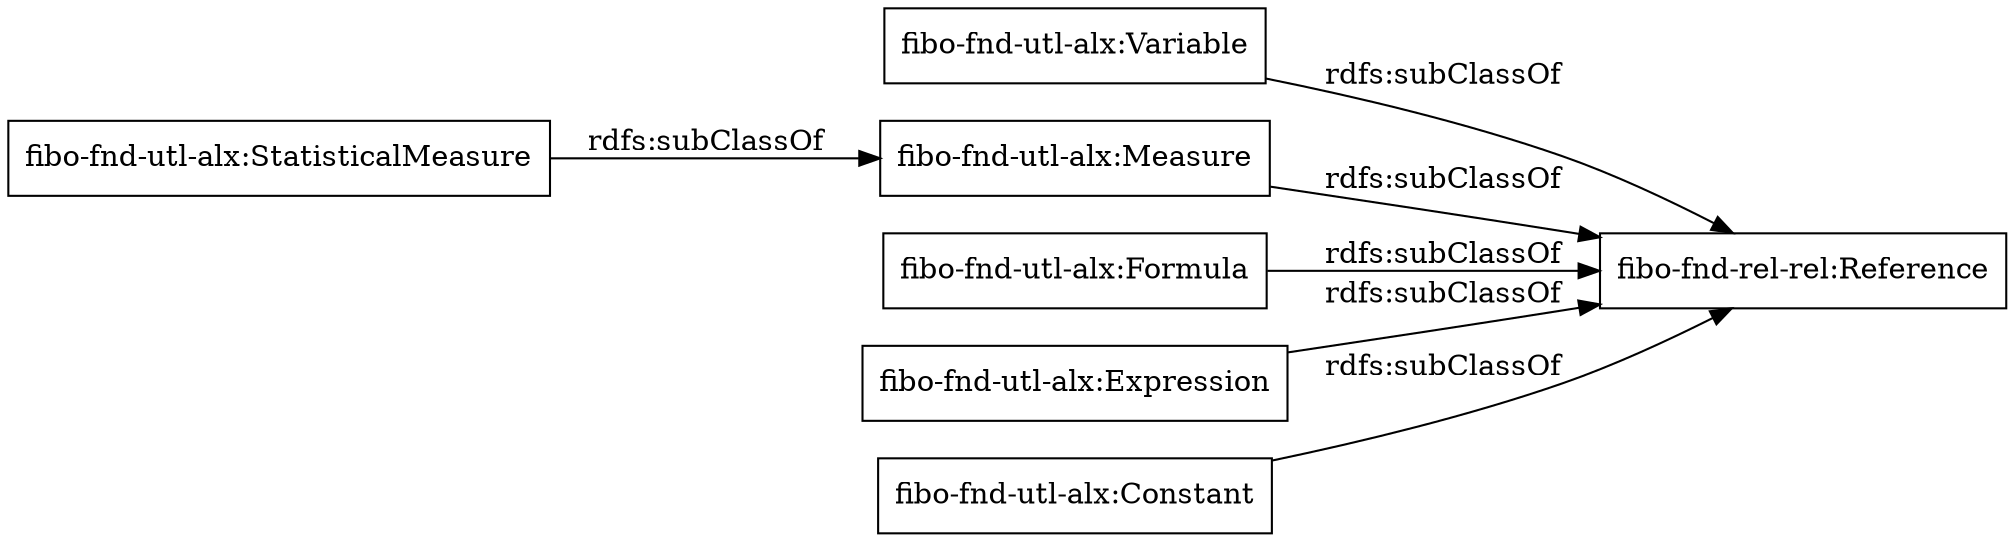 digraph ar2dtool_diagram { 
rankdir=LR;
size="1000"
node [shape = rectangle, color="black"]; "fibo-fnd-utl-alx:Variable" "fibo-fnd-utl-alx:StatisticalMeasure" "fibo-fnd-utl-alx:Measure" "fibo-fnd-utl-alx:Formula" "fibo-fnd-utl-alx:Expression" "fibo-fnd-utl-alx:Constant" ; /*classes style*/
	"fibo-fnd-utl-alx:StatisticalMeasure" -> "fibo-fnd-utl-alx:Measure" [ label = "rdfs:subClassOf" ];
	"fibo-fnd-utl-alx:Formula" -> "fibo-fnd-rel-rel:Reference" [ label = "rdfs:subClassOf" ];
	"fibo-fnd-utl-alx:Constant" -> "fibo-fnd-rel-rel:Reference" [ label = "rdfs:subClassOf" ];
	"fibo-fnd-utl-alx:Measure" -> "fibo-fnd-rel-rel:Reference" [ label = "rdfs:subClassOf" ];
	"fibo-fnd-utl-alx:Variable" -> "fibo-fnd-rel-rel:Reference" [ label = "rdfs:subClassOf" ];
	"fibo-fnd-utl-alx:Expression" -> "fibo-fnd-rel-rel:Reference" [ label = "rdfs:subClassOf" ];

}
